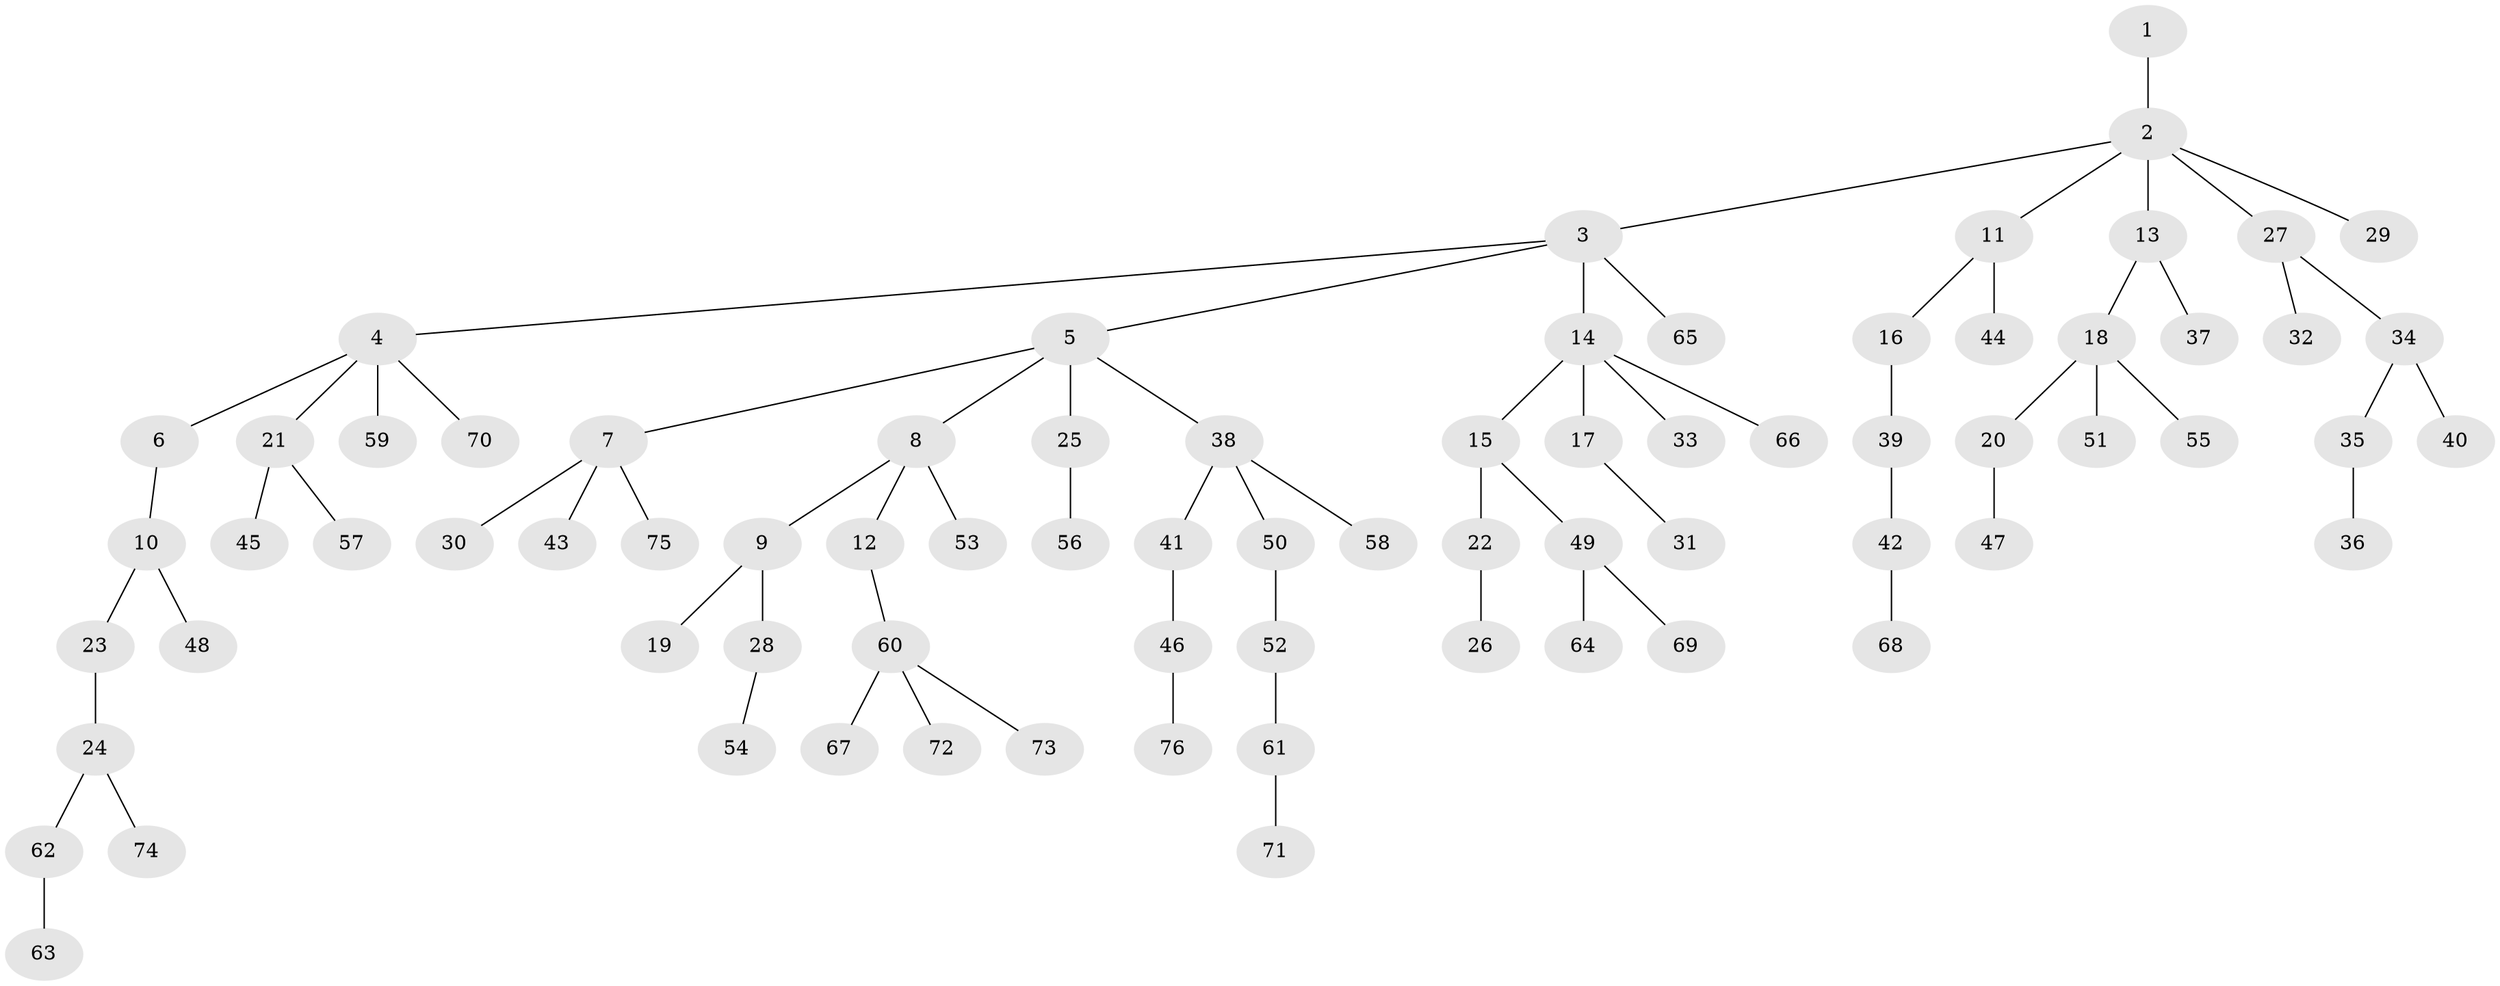 // Generated by graph-tools (version 1.1) at 2025/15/03/09/25 04:15:27]
// undirected, 76 vertices, 75 edges
graph export_dot {
graph [start="1"]
  node [color=gray90,style=filled];
  1;
  2;
  3;
  4;
  5;
  6;
  7;
  8;
  9;
  10;
  11;
  12;
  13;
  14;
  15;
  16;
  17;
  18;
  19;
  20;
  21;
  22;
  23;
  24;
  25;
  26;
  27;
  28;
  29;
  30;
  31;
  32;
  33;
  34;
  35;
  36;
  37;
  38;
  39;
  40;
  41;
  42;
  43;
  44;
  45;
  46;
  47;
  48;
  49;
  50;
  51;
  52;
  53;
  54;
  55;
  56;
  57;
  58;
  59;
  60;
  61;
  62;
  63;
  64;
  65;
  66;
  67;
  68;
  69;
  70;
  71;
  72;
  73;
  74;
  75;
  76;
  1 -- 2;
  2 -- 3;
  2 -- 11;
  2 -- 13;
  2 -- 27;
  2 -- 29;
  3 -- 4;
  3 -- 5;
  3 -- 14;
  3 -- 65;
  4 -- 6;
  4 -- 21;
  4 -- 59;
  4 -- 70;
  5 -- 7;
  5 -- 8;
  5 -- 25;
  5 -- 38;
  6 -- 10;
  7 -- 30;
  7 -- 43;
  7 -- 75;
  8 -- 9;
  8 -- 12;
  8 -- 53;
  9 -- 19;
  9 -- 28;
  10 -- 23;
  10 -- 48;
  11 -- 16;
  11 -- 44;
  12 -- 60;
  13 -- 18;
  13 -- 37;
  14 -- 15;
  14 -- 17;
  14 -- 33;
  14 -- 66;
  15 -- 22;
  15 -- 49;
  16 -- 39;
  17 -- 31;
  18 -- 20;
  18 -- 51;
  18 -- 55;
  20 -- 47;
  21 -- 45;
  21 -- 57;
  22 -- 26;
  23 -- 24;
  24 -- 62;
  24 -- 74;
  25 -- 56;
  27 -- 32;
  27 -- 34;
  28 -- 54;
  34 -- 35;
  34 -- 40;
  35 -- 36;
  38 -- 41;
  38 -- 50;
  38 -- 58;
  39 -- 42;
  41 -- 46;
  42 -- 68;
  46 -- 76;
  49 -- 64;
  49 -- 69;
  50 -- 52;
  52 -- 61;
  60 -- 67;
  60 -- 72;
  60 -- 73;
  61 -- 71;
  62 -- 63;
}
